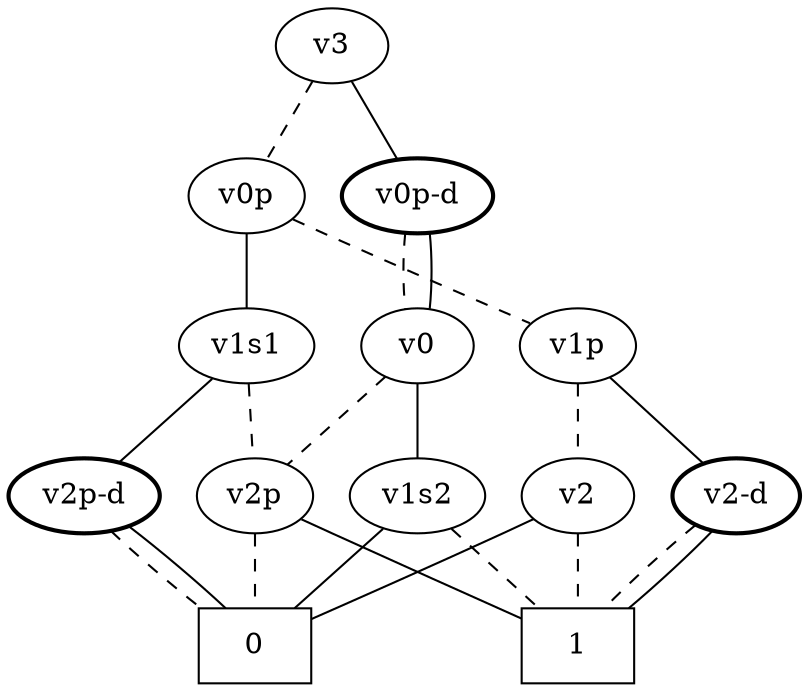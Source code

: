 graph BDD_Tree {
	 node1 [label="v3"];
	 node2 [label="v0p-d",style=bold];
	 node1 -- node2 [style=solid];
	 node17 [label="v0p"];
	 node1 -- node17 [style=dashed];
	 node10 [label="v0"];
	 node2 -- node10 [style=dashed];
	 node2 -- node10 [style=solid];
	 node19 [label="v2p"];
	 node10 -- node19 [style=dashed];
	 node14 [label="v1s2"];
	 node10 -- node14 [style=solid];
	 node27 [label="0",shape=box];
	 node19 -- node27 [style=dashed];
	 node31 [label="1",shape=box];
	 node19 -- node31 [style=solid];
	 node27 [label="0",shape=box];
	 node14 -- node27 [style=solid];
	 node31 [label="1",shape=box];
	 node14 -- node31 [style=dashed];
	 node18 [label="v1s1"];
	 node17 -- node18 [style=solid];
	 node25 [label="v1p"];
	 node17 -- node25 [style=dashed];
	 node19 [label="v2p"];
	 node18 -- node19 [style=dashed];
	 node22 [label="v2p-d",style=bold];
	 node18 -- node22 [style=solid];
	 node27 [label="0",shape=box];
	 node22 -- node27 [style=dashed];
	 node22 -- node27 [style=solid];
	 node26 [label="v2"];
	 node25 -- node26 [style=dashed];
	 node29 [label="v2-d",style=bold];
	 node25 -- node29 [style=solid];
	 node27 [label="0",shape=box];
	 node26 -- node27 [style=solid];
	 node31 [label="1",shape=box];
	 node26 -- node31 [style=dashed];
	 node31 [label="1",shape=box];
	 node29 -- node31 [style=dashed];
	 node29 -- node31 [style=solid];
}
